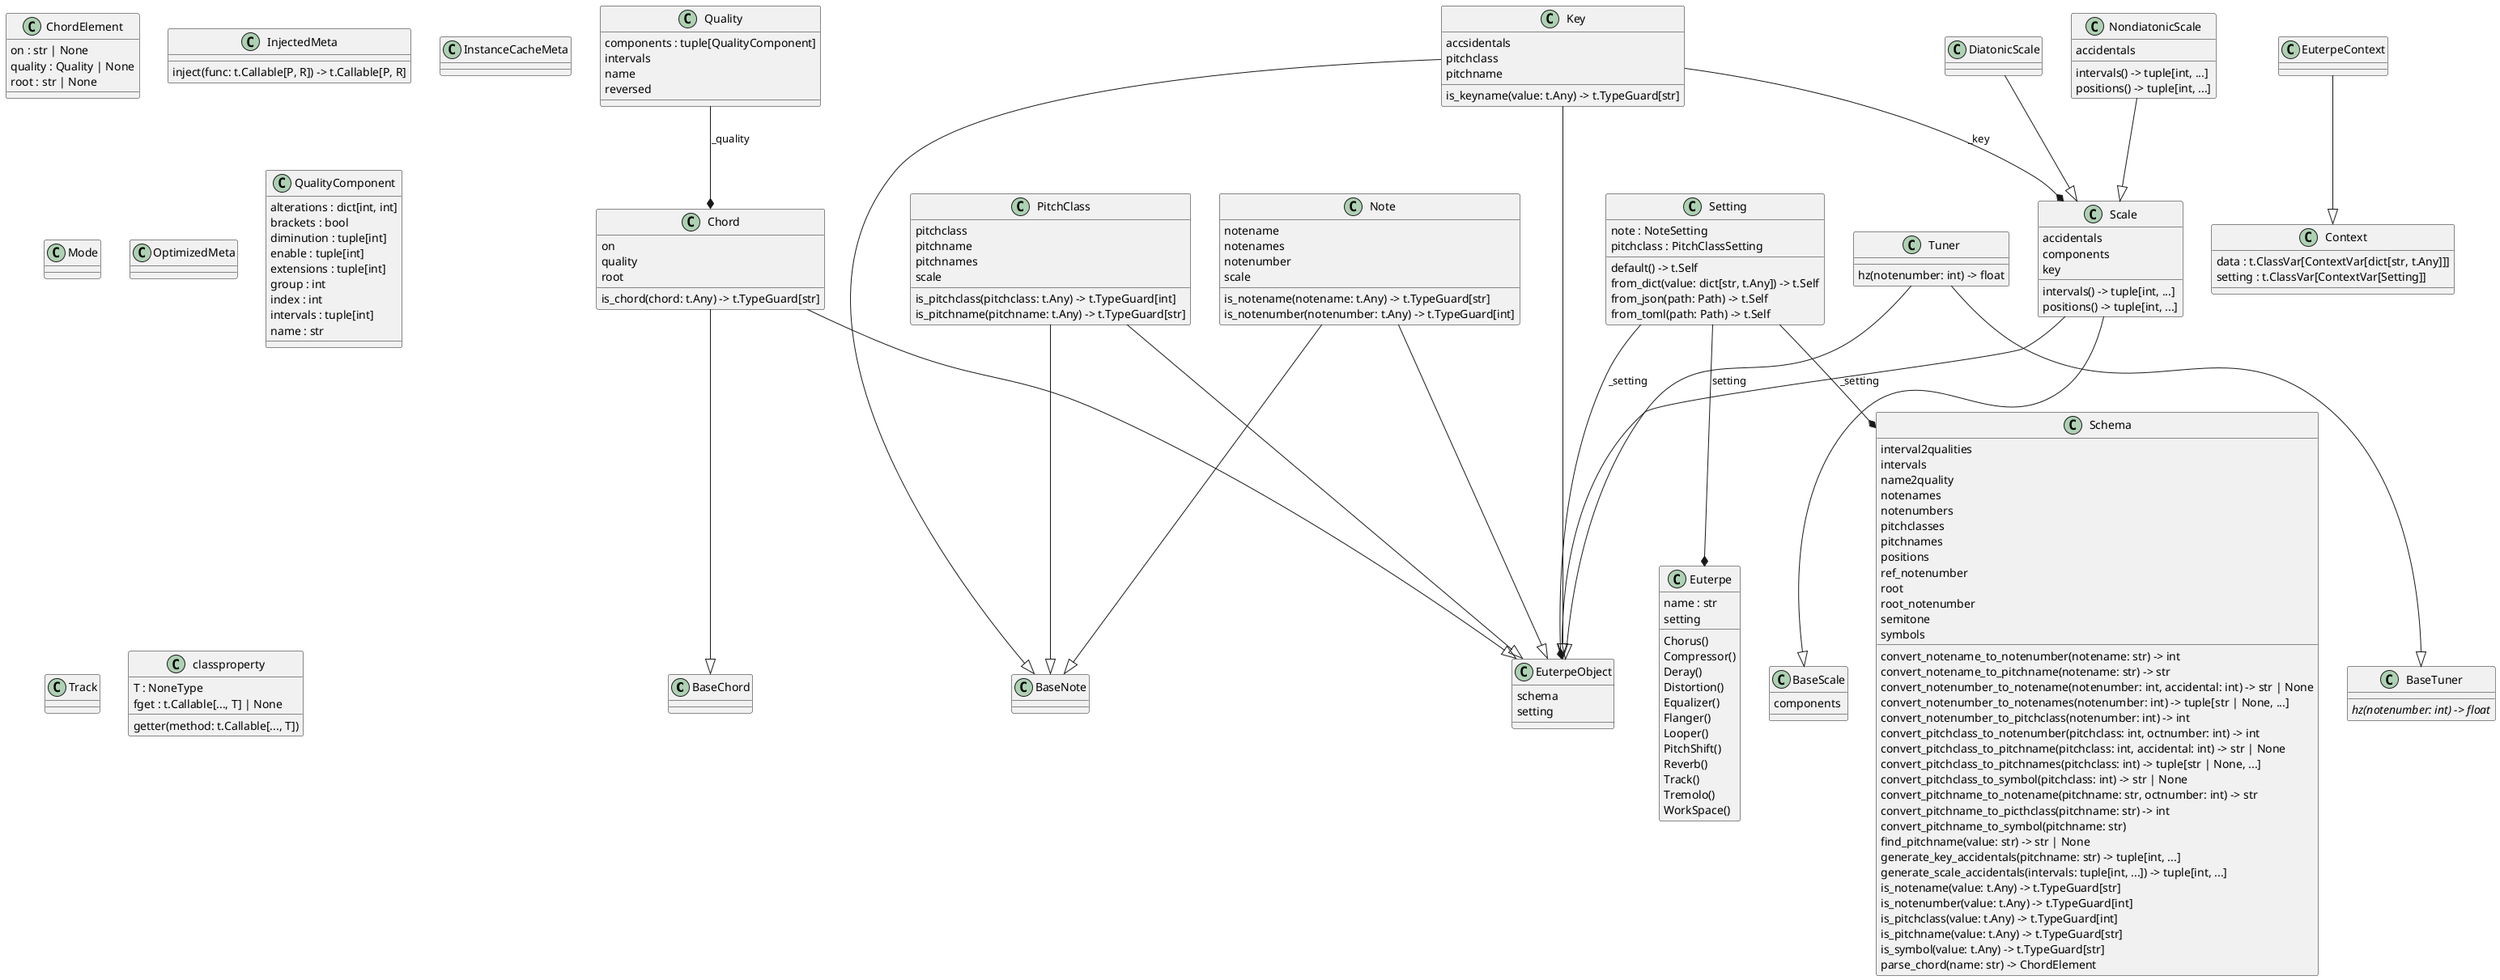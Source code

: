 @startuml classes
set namespaceSeparator none
class "BaseChord" as euterpe.chord._base.BaseChord {
}
class "BaseNote" as euterpe.note._base.BaseNote {
}
class "BaseScale" as euterpe.scale._base.BaseScale {
  components
}
class "BaseTuner" as euterpe.tuner._base.BaseTuner {
  {abstract}hz(notenumber: int) -> float
}
class "Chord" as euterpe.chord.chord.Chord {
  on
  quality
  root
  is_chord(chord: t.Any) -> t.TypeGuard[str]
}
class "ChordElement" as euterpe._core.schema.ChordElement {
  on : str | None
  quality : Quality | None
  root : str | None
}
class "Context" as euterpe._core.framework.context.Context {
  data : t.ClassVar[ContextVar[dict[str, t.Any]]]
  setting : t.ClassVar[ContextVar[Setting]]
}
class "DiatonicScale" as euterpe.scale.diatonic.DiatonicScale {
}
class "Euterpe" as euterpe.utils.euterpe.Euterpe {
  name : str
  setting
  Chorus()
  Compressor()
  Deray()
  Distortion()
  Equalizer()
  Flanger()
  Looper()
  PitchShift()
  Reverb()
  Track()
  Tremolo()
  WorkSpace()
}
class "EuterpeContext" as euterpe.utils.context.EuterpeContext {
}
class "EuterpeObject" as euterpe._core.object.EuterpeObject {
  schema
  setting
}
class "InjectedMeta" as euterpe._core.framework.inject.InjectedMeta {
  inject(func: t.Callable[P, R]) -> t.Callable[P, R]
}
class "InstanceCacheMeta" as euterpe._core.framework.instancecache.InstanceCacheMeta {
}
class "Key" as euterpe.note.key.Key {
  accsidentals
  pitchclass
  pitchname
  is_keyname(value: t.Any) -> t.TypeGuard[str]
}
class "Mode" as euterpe.scale.mode.Mode {
}
class "NondiatonicScale" as euterpe.scale.diatonic.NondiatonicScale {
  accidentals
  intervals() -> tuple[int, ...]
  positions() -> tuple[int, ...]
}
class "Note" as euterpe.note.note.Note {
  notename
  notenames
  notenumber
  scale
  is_notename(notename: t.Any) -> t.TypeGuard[str]
  is_notenumber(notenumber: t.Any) -> t.TypeGuard[int]
}
class "OptimizedMeta" as euterpe._core.framework.optimize.OptimizedMeta {
}
class "PitchClass" as euterpe.note.pitchclass.PitchClass {
  pitchclass
  pitchname
  pitchnames
  scale
  is_pitchclass(pitchclass: t.Any) -> t.TypeGuard[int]
  is_pitchname(pitchname: t.Any) -> t.TypeGuard[str]
}
class "Quality" as euterpe.chord.quality.Quality {
  components : tuple[QualityComponent]
  intervals
  name
  reversed
}
class "QualityComponent" as euterpe.chord.quality.QualityComponent {
  alterations : dict[int, int]
  brackets : bool
  diminution : tuple[int]
  enable : tuple[int]
  extensions : tuple[int]
  group : int
  index : int
  intervals : tuple[int]
  name : str
}
class "Scale" as euterpe.scale.scale.Scale {
  accidentals
  components
  key
  intervals() -> tuple[int, ...]
  positions() -> tuple[int, ...]
}
class "Schema" as euterpe._core.schema.Schema {
  interval2qualities
  intervals
  name2quality
  notenames
  notenumbers
  pitchclasses
  pitchnames
  positions
  ref_notenumber
  root
  root_notenumber
  semitone
  symbols
  convert_notename_to_notenumber(notename: str) -> int
  convert_notename_to_pitchname(notename: str) -> str
  convert_notenumber_to_notename(notenumber: int, accidental: int) -> str | None
  convert_notenumber_to_notenames(notenumber: int) -> tuple[str | None, ...]
  convert_notenumber_to_pitchclass(notenumber: int) -> int
  convert_pitchclass_to_notenumber(pitchclass: int, octnumber: int) -> int
  convert_pitchclass_to_pitchname(pitchclass: int, accidental: int) -> str | None
  convert_pitchclass_to_pitchnames(pitchclass: int) -> tuple[str | None, ...]
  convert_pitchclass_to_symbol(pitchclass: int) -> str | None
  convert_pitchname_to_notename(pitchname: str, octnumber: int) -> str
  convert_pitchname_to_picthclass(pitchname: str) -> int
  convert_pitchname_to_symbol(pitchname: str)
  find_pitchname(value: str) -> str | None
  generate_key_accidentals(pitchname: str) -> tuple[int, ...]
  generate_scale_accidentals(intervals: tuple[int, ...]) -> tuple[int, ...]
  is_notename(value: t.Any) -> t.TypeGuard[str]
  is_notenumber(value: t.Any) -> t.TypeGuard[int]
  is_pitchclass(value: t.Any) -> t.TypeGuard[int]
  is_pitchname(value: t.Any) -> t.TypeGuard[str]
  is_symbol(value: t.Any) -> t.TypeGuard[str]
  parse_chord(name: str) -> ChordElement
}
class "Setting" as euterpe._core.setting.Setting {
  note : NoteSetting
  pitchclass : PitchClassSetting
  default() -> t.Self
  from_dict(value: dict[str, t.Any]) -> t.Self
  from_json(path: Path) -> t.Self
  from_toml(path: Path) -> t.Self
}
class "Track" as euterpe.utils.track.Track {
}
class "Tuner" as euterpe.tuner.tuner.Tuner {
  hz(notenumber: int) -> float
}
class "classproperty" as euterpe._core.utils.decorators.classproperty {
  T : NoneType
  fget : t.Callable[..., T] | None
  getter(method: t.Callable[..., T])
}
euterpe.chord.chord.Chord --|> euterpe._core.object.EuterpeObject
euterpe.chord.chord.Chord --|> euterpe.chord._base.BaseChord
euterpe.note.key.Key --|> euterpe._core.object.EuterpeObject
euterpe.note.key.Key --|> euterpe.note._base.BaseNote
euterpe.note.note.Note --|> euterpe._core.object.EuterpeObject
euterpe.note.note.Note --|> euterpe.note._base.BaseNote
euterpe.note.pitchclass.PitchClass --|> euterpe._core.object.EuterpeObject
euterpe.note.pitchclass.PitchClass --|> euterpe.note._base.BaseNote
euterpe.scale.diatonic.DiatonicScale --|> euterpe.scale.scale.Scale
euterpe.scale.diatonic.NondiatonicScale --|> euterpe.scale.scale.Scale
euterpe.scale.scale.Scale --|> euterpe._core.object.EuterpeObject
euterpe.scale.scale.Scale --|> euterpe.scale._base.BaseScale
euterpe.tuner.tuner.Tuner --|> euterpe._core.object.EuterpeObject
euterpe.tuner.tuner.Tuner --|> euterpe.tuner._base.BaseTuner
euterpe.utils.context.EuterpeContext --|> euterpe._core.framework.context.Context
euterpe._core.setting.Setting --* euterpe._core.object.EuterpeObject : _setting
euterpe._core.setting.Setting --* euterpe._core.schema.Schema : _setting
euterpe._core.setting.Setting --* euterpe.utils.euterpe.Euterpe : setting
euterpe.chord.quality.Quality --* euterpe.chord.chord.Chord : _quality
euterpe.note.key.Key --* euterpe.scale.scale.Scale : _key
@enduml
